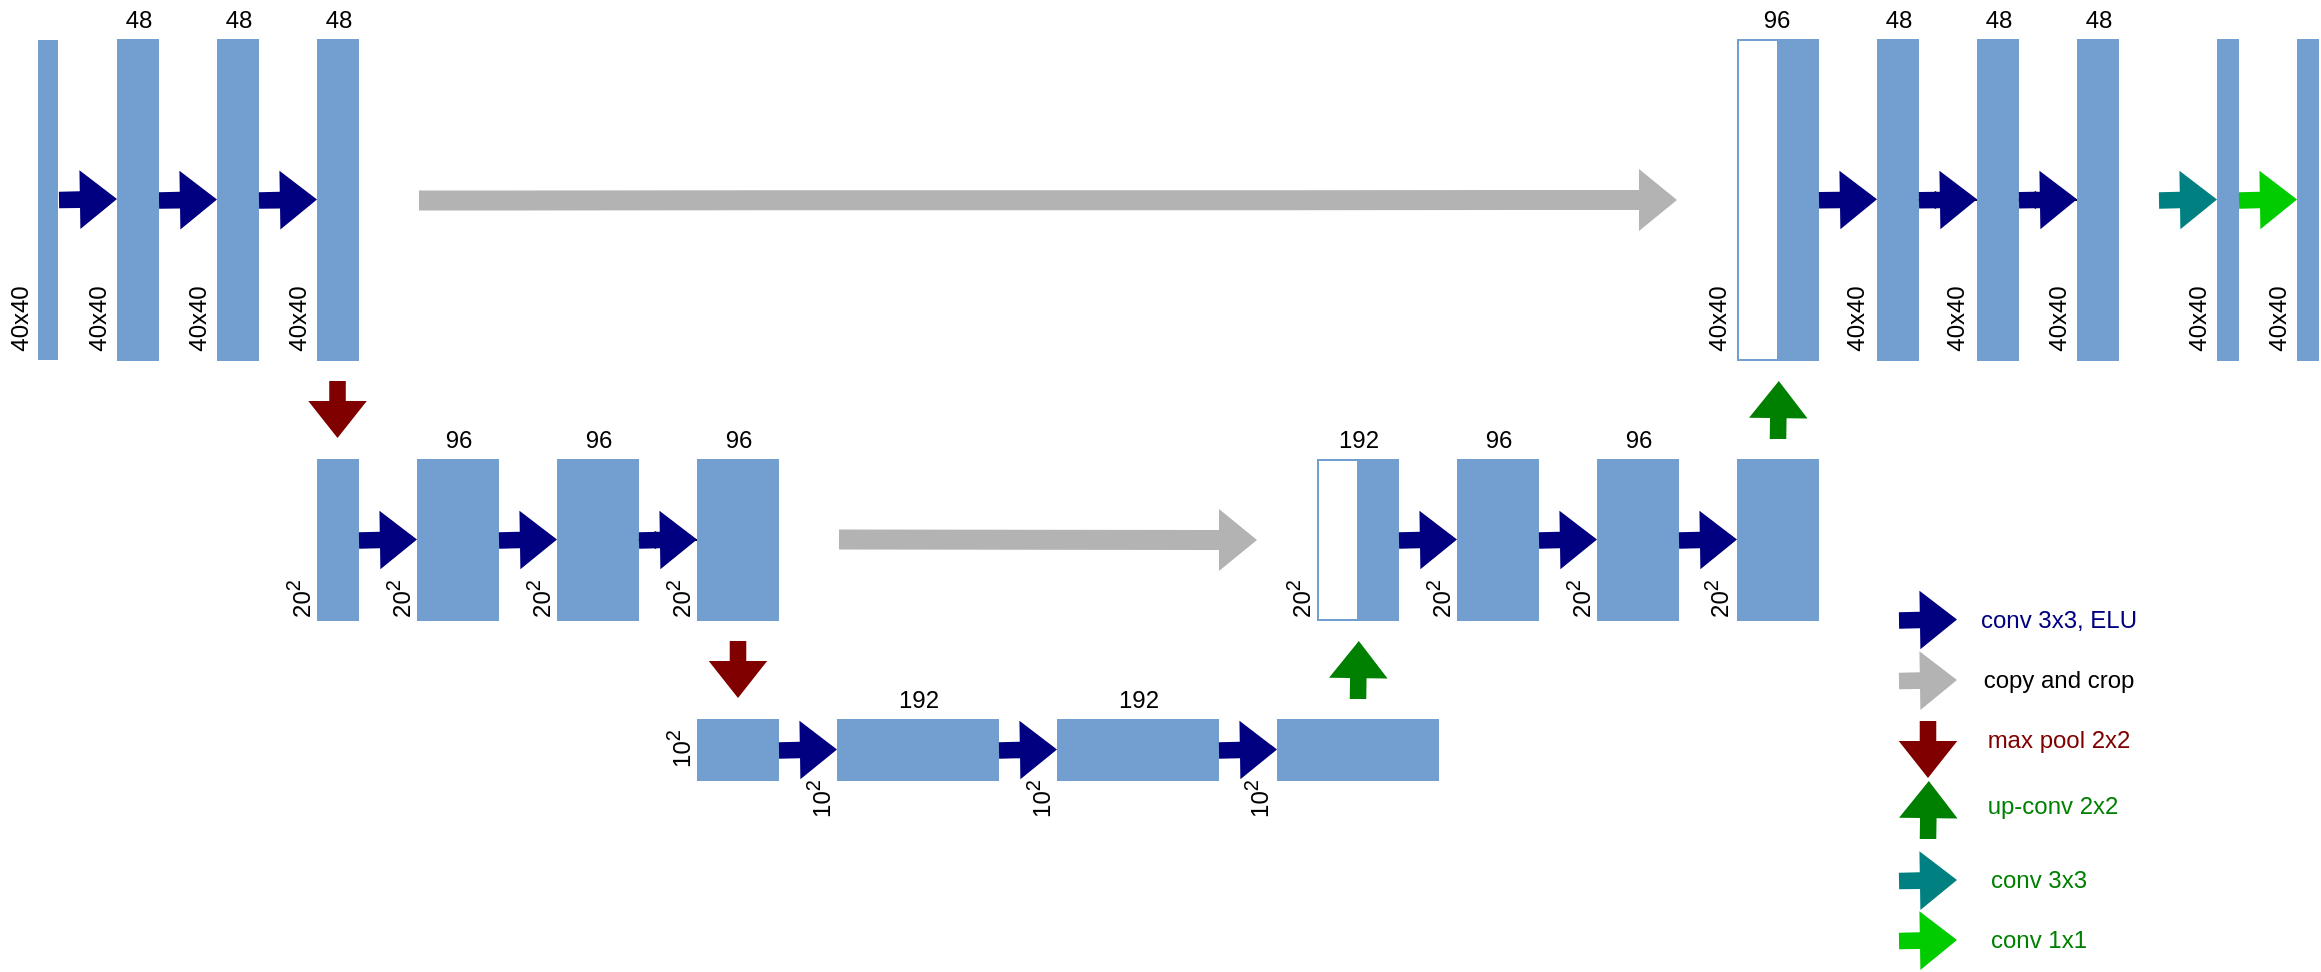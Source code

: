 <mxfile version="16.2.7" type="github">
  <diagram id="ypp5DjGhs4tE9Lc2tg0N" name="Page-1">
    <mxGraphModel dx="518" dy="454" grid="1" gridSize="10" guides="1" tooltips="1" connect="1" arrows="1" fold="1" page="1" pageScale="1" pageWidth="1200" pageHeight="1600" math="0" shadow="0">
      <root>
        <mxCell id="0" />
        <mxCell id="1" parent="0" />
        <mxCell id="SPQnVZBuOhSP_aongafS-5" value="" style="shape=flexArrow;endArrow=classic;html=1;rounded=0;fillColor=#b3b3b3;strokeColor=none;" parent="1" edge="1">
          <mxGeometry width="50" height="50" relative="1" as="geometry">
            <mxPoint x="230" y="400.21" as="sourcePoint" />
            <mxPoint x="860" y="400" as="targetPoint" />
          </mxGeometry>
        </mxCell>
        <mxCell id="SPQnVZBuOhSP_aongafS-6" value="" style="shape=flexArrow;endArrow=classic;html=1;rounded=0;fillColor=#000080;width=8.269;endSize=5.85;strokeColor=none;" parent="1" edge="1">
          <mxGeometry width="50" height="50" relative="1" as="geometry">
            <mxPoint x="50" y="400" as="sourcePoint" />
            <mxPoint x="80" y="399.5" as="targetPoint" />
          </mxGeometry>
        </mxCell>
        <mxCell id="SPQnVZBuOhSP_aongafS-9" value="" style="shape=flexArrow;endArrow=classic;html=1;rounded=0;fillColor=#000080;width=8.269;endSize=5.85;strokeColor=none;" parent="1" edge="1">
          <mxGeometry width="50" height="50" relative="1" as="geometry">
            <mxPoint x="100" y="400.25" as="sourcePoint" />
            <mxPoint x="130" y="399.75" as="targetPoint" />
          </mxGeometry>
        </mxCell>
        <mxCell id="SPQnVZBuOhSP_aongafS-10" value="" style="shape=flexArrow;endArrow=classic;html=1;rounded=0;fillColor=#800000;width=8.269;endSize=5.85;strokeColor=none;" parent="1" edge="1">
          <mxGeometry width="50" height="50" relative="1" as="geometry">
            <mxPoint x="189.76" y="490" as="sourcePoint" />
            <mxPoint x="189.76" y="519.5" as="targetPoint" />
          </mxGeometry>
        </mxCell>
        <mxCell id="SPQnVZBuOhSP_aongafS-13" value="" style="rounded=0;whiteSpace=wrap;html=1;fillColor=#729FCF;gradientColor=none;strokeColor=none;" parent="1" vertex="1">
          <mxGeometry x="40" y="320" width="10" height="160" as="geometry" />
        </mxCell>
        <mxCell id="SPQnVZBuOhSP_aongafS-14" value="" style="rounded=0;whiteSpace=wrap;html=1;fillColor=#729FCF;gradientColor=none;strokeColor=#729FCF;" parent="1" vertex="1">
          <mxGeometry x="80" y="320" width="20" height="160" as="geometry" />
        </mxCell>
        <mxCell id="SPQnVZBuOhSP_aongafS-15" value="" style="rounded=0;whiteSpace=wrap;html=1;fillColor=#729FCF;gradientColor=none;strokeColor=#729FCF;" parent="1" vertex="1">
          <mxGeometry x="130" y="320" width="20" height="160" as="geometry" />
        </mxCell>
        <mxCell id="SPQnVZBuOhSP_aongafS-16" value="" style="rounded=0;whiteSpace=wrap;html=1;fillColor=#729FCF;gradientColor=none;strokeColor=#729FCF;" parent="1" vertex="1">
          <mxGeometry x="180" y="320" width="20" height="160" as="geometry" />
        </mxCell>
        <mxCell id="SPQnVZBuOhSP_aongafS-17" value="" style="shape=flexArrow;endArrow=classic;html=1;rounded=0;fillColor=#000080;width=8.269;endSize=5.85;strokeColor=none;" parent="1" edge="1">
          <mxGeometry width="50" height="50" relative="1" as="geometry">
            <mxPoint x="150" y="400.25" as="sourcePoint" />
            <mxPoint x="180" y="399.75" as="targetPoint" />
          </mxGeometry>
        </mxCell>
        <mxCell id="SPQnVZBuOhSP_aongafS-18" value="48" style="text;html=1;align=center;verticalAlign=middle;resizable=0;points=[];autosize=1;strokeColor=none;fillColor=none;" parent="1" vertex="1">
          <mxGeometry x="125" y="300" width="30" height="20" as="geometry" />
        </mxCell>
        <mxCell id="SPQnVZBuOhSP_aongafS-19" value="48" style="text;html=1;align=center;verticalAlign=middle;resizable=0;points=[];autosize=1;strokeColor=none;fillColor=none;" parent="1" vertex="1">
          <mxGeometry x="75" y="300" width="30" height="20" as="geometry" />
        </mxCell>
        <mxCell id="SPQnVZBuOhSP_aongafS-20" value="48" style="text;html=1;align=center;verticalAlign=middle;resizable=0;points=[];autosize=1;strokeColor=none;fillColor=none;" parent="1" vertex="1">
          <mxGeometry x="175" y="300" width="30" height="20" as="geometry" />
        </mxCell>
        <mxCell id="SPQnVZBuOhSP_aongafS-21" value="" style="rounded=0;whiteSpace=wrap;html=1;fillColor=#FFFFFF;gradientColor=none;strokeColor=#729FCF;" parent="1" vertex="1">
          <mxGeometry x="890" y="320" width="20" height="160" as="geometry" />
        </mxCell>
        <mxCell id="SPQnVZBuOhSP_aongafS-22" value="" style="rounded=0;whiteSpace=wrap;html=1;fillColor=#729FCF;gradientColor=none;strokeColor=#729FCF;" parent="1" vertex="1">
          <mxGeometry x="910" y="320" width="20" height="160" as="geometry" />
        </mxCell>
        <mxCell id="SPQnVZBuOhSP_aongafS-23" value="" style="rounded=0;whiteSpace=wrap;html=1;fillColor=#729FCF;gradientColor=none;strokeColor=#729FCF;" parent="1" vertex="1">
          <mxGeometry x="960" y="320" width="20" height="160" as="geometry" />
        </mxCell>
        <mxCell id="SPQnVZBuOhSP_aongafS-31" value="" style="edgeStyle=orthogonalEdgeStyle;rounded=0;orthogonalLoop=1;jettySize=auto;html=1;fillColor=#800000;" parent="1" source="SPQnVZBuOhSP_aongafS-24" target="SPQnVZBuOhSP_aongafS-23" edge="1">
          <mxGeometry relative="1" as="geometry" />
        </mxCell>
        <mxCell id="SPQnVZBuOhSP_aongafS-24" value="" style="rounded=0;whiteSpace=wrap;html=1;fillColor=#729FCF;gradientColor=none;strokeColor=#729FCF;" parent="1" vertex="1">
          <mxGeometry x="1010" y="320" width="20" height="160" as="geometry" />
        </mxCell>
        <mxCell id="SPQnVZBuOhSP_aongafS-25" value="96&lt;br&gt;" style="text;html=1;align=center;verticalAlign=middle;resizable=0;points=[];autosize=1;strokeColor=none;fillColor=none;" parent="1" vertex="1">
          <mxGeometry x="894" y="300" width="30" height="20" as="geometry" />
        </mxCell>
        <mxCell id="SPQnVZBuOhSP_aongafS-26" value="48" style="text;html=1;align=center;verticalAlign=middle;resizable=0;points=[];autosize=1;strokeColor=none;fillColor=none;" parent="1" vertex="1">
          <mxGeometry x="955" y="300" width="30" height="20" as="geometry" />
        </mxCell>
        <mxCell id="SPQnVZBuOhSP_aongafS-27" value="48" style="text;html=1;align=center;verticalAlign=middle;resizable=0;points=[];autosize=1;strokeColor=none;fillColor=none;" parent="1" vertex="1">
          <mxGeometry x="1005" y="300" width="30" height="20" as="geometry" />
        </mxCell>
        <mxCell id="SPQnVZBuOhSP_aongafS-29" value="" style="shape=flexArrow;endArrow=classic;html=1;rounded=0;fillColor=#000080;width=8.269;endSize=5.85;strokeColor=none;" parent="1" edge="1">
          <mxGeometry width="50" height="50" relative="1" as="geometry">
            <mxPoint x="930" y="400.17" as="sourcePoint" />
            <mxPoint x="960" y="399.67" as="targetPoint" />
          </mxGeometry>
        </mxCell>
        <mxCell id="SPQnVZBuOhSP_aongafS-30" value="" style="shape=flexArrow;endArrow=classic;html=1;rounded=0;fillColor=#000080;width=8.269;endSize=5.85;strokeColor=none;" parent="1" edge="1">
          <mxGeometry width="50" height="50" relative="1" as="geometry">
            <mxPoint x="980" y="400.17" as="sourcePoint" />
            <mxPoint x="1010" y="399.67" as="targetPoint" />
          </mxGeometry>
        </mxCell>
        <mxCell id="SPQnVZBuOhSP_aongafS-32" value="" style="shape=flexArrow;endArrow=classic;html=1;rounded=0;fillColor=#008080;width=8.269;endSize=5.85;strokeColor=none;" parent="1" edge="1">
          <mxGeometry width="50" height="50" relative="1" as="geometry">
            <mxPoint x="1100" y="400.21" as="sourcePoint" />
            <mxPoint x="1130" y="399.71" as="targetPoint" />
          </mxGeometry>
        </mxCell>
        <mxCell id="SPQnVZBuOhSP_aongafS-33" value="" style="rounded=0;whiteSpace=wrap;html=1;fillColor=#729FCF;gradientColor=none;strokeColor=#729FCF;" parent="1" vertex="1">
          <mxGeometry x="1130" y="320" width="10" height="160" as="geometry" />
        </mxCell>
        <mxCell id="SPQnVZBuOhSP_aongafS-35" value="" style="rounded=0;whiteSpace=wrap;html=1;fillColor=#729FCF;gradientColor=none;strokeColor=#729FCF;" parent="1" vertex="1">
          <mxGeometry x="180" y="530" width="20" height="80" as="geometry" />
        </mxCell>
        <mxCell id="SPQnVZBuOhSP_aongafS-36" value="" style="rounded=0;whiteSpace=wrap;html=1;fillColor=#729FCF;gradientColor=none;strokeColor=#729FCF;" parent="1" vertex="1">
          <mxGeometry x="230" y="530" width="20" height="80" as="geometry" />
        </mxCell>
        <mxCell id="SPQnVZBuOhSP_aongafS-37" value="" style="rounded=0;whiteSpace=wrap;html=1;fillColor=#729FCF;gradientColor=none;strokeColor=#729FCF;" parent="1" vertex="1">
          <mxGeometry x="250" y="530" width="20" height="80" as="geometry" />
        </mxCell>
        <mxCell id="SPQnVZBuOhSP_aongafS-38" value="" style="rounded=0;whiteSpace=wrap;html=1;fillColor=#729FCF;gradientColor=none;strokeColor=#729FCF;" parent="1" vertex="1">
          <mxGeometry x="300" y="530" width="20" height="80" as="geometry" />
        </mxCell>
        <mxCell id="SPQnVZBuOhSP_aongafS-39" value="" style="rounded=0;whiteSpace=wrap;html=1;fillColor=#729FCF;gradientColor=none;strokeColor=#729FCF;" parent="1" vertex="1">
          <mxGeometry x="320" y="530" width="20" height="80" as="geometry" />
        </mxCell>
        <mxCell id="SPQnVZBuOhSP_aongafS-40" value="" style="shape=flexArrow;endArrow=classic;html=1;rounded=0;fillColor=#000080;width=8.269;endSize=5.85;strokeColor=none;" parent="1" edge="1">
          <mxGeometry width="50" height="50" relative="1" as="geometry">
            <mxPoint x="200" y="570.22" as="sourcePoint" />
            <mxPoint x="230" y="569.72" as="targetPoint" />
          </mxGeometry>
        </mxCell>
        <mxCell id="SPQnVZBuOhSP_aongafS-41" value="" style="shape=flexArrow;endArrow=classic;html=1;rounded=0;fillColor=#000080;width=8.269;endSize=5.85;strokeColor=none;" parent="1" edge="1">
          <mxGeometry width="50" height="50" relative="1" as="geometry">
            <mxPoint x="270" y="570.22" as="sourcePoint" />
            <mxPoint x="300" y="569.72" as="targetPoint" />
          </mxGeometry>
        </mxCell>
        <mxCell id="SPQnVZBuOhSP_aongafS-63" value="" style="edgeStyle=orthogonalEdgeStyle;rounded=0;orthogonalLoop=1;jettySize=auto;html=1;fillColor=#008000;" parent="1" source="SPQnVZBuOhSP_aongafS-42" target="SPQnVZBuOhSP_aongafS-39" edge="1">
          <mxGeometry relative="1" as="geometry" />
        </mxCell>
        <mxCell id="SPQnVZBuOhSP_aongafS-42" value="" style="rounded=0;whiteSpace=wrap;html=1;fillColor=#729FCF;gradientColor=none;strokeColor=#729FCF;" parent="1" vertex="1">
          <mxGeometry x="370" y="530" width="20" height="80" as="geometry" />
        </mxCell>
        <mxCell id="SPQnVZBuOhSP_aongafS-43" value="" style="rounded=0;whiteSpace=wrap;html=1;fillColor=#729FCF;gradientColor=none;strokeColor=#729FCF;" parent="1" vertex="1">
          <mxGeometry x="390" y="530" width="20" height="80" as="geometry" />
        </mxCell>
        <mxCell id="SPQnVZBuOhSP_aongafS-44" value="" style="shape=flexArrow;endArrow=classic;html=1;rounded=0;fillColor=#000080;width=8.269;endSize=5.85;strokeColor=none;" parent="1" edge="1">
          <mxGeometry width="50" height="50" relative="1" as="geometry">
            <mxPoint x="340" y="570.22" as="sourcePoint" />
            <mxPoint x="370" y="569.72" as="targetPoint" />
          </mxGeometry>
        </mxCell>
        <mxCell id="SPQnVZBuOhSP_aongafS-45" value="" style="rounded=0;whiteSpace=wrap;html=1;fillColor=#729FCF;gradientColor=none;strokeColor=#729FCF;" parent="1" vertex="1">
          <mxGeometry x="700" y="530" width="20" height="80" as="geometry" />
        </mxCell>
        <mxCell id="SPQnVZBuOhSP_aongafS-46" value="" style="rounded=0;whiteSpace=wrap;html=1;fillColor=#729FCF;gradientColor=none;strokeColor=#729FCF;" parent="1" vertex="1">
          <mxGeometry x="750" y="530" width="20" height="80" as="geometry" />
        </mxCell>
        <mxCell id="SPQnVZBuOhSP_aongafS-47" value="" style="rounded=0;whiteSpace=wrap;html=1;fillColor=#729FCF;gradientColor=none;strokeColor=#729FCF;" parent="1" vertex="1">
          <mxGeometry x="770" y="530" width="20" height="80" as="geometry" />
        </mxCell>
        <mxCell id="SPQnVZBuOhSP_aongafS-48" value="" style="rounded=0;whiteSpace=wrap;html=1;fillColor=#729FCF;gradientColor=none;strokeColor=#729FCF;" parent="1" vertex="1">
          <mxGeometry x="820" y="530" width="20" height="80" as="geometry" />
        </mxCell>
        <mxCell id="SPQnVZBuOhSP_aongafS-49" value="" style="rounded=0;whiteSpace=wrap;html=1;fillColor=#729FCF;gradientColor=none;strokeColor=#729FCF;" parent="1" vertex="1">
          <mxGeometry x="840" y="530" width="20" height="80" as="geometry" />
        </mxCell>
        <mxCell id="SPQnVZBuOhSP_aongafS-50" value="" style="shape=flexArrow;endArrow=classic;html=1;rounded=0;fillColor=#000080;width=8.269;endSize=5.85;strokeColor=none;" parent="1" edge="1">
          <mxGeometry width="50" height="50" relative="1" as="geometry">
            <mxPoint x="720" y="570.22" as="sourcePoint" />
            <mxPoint x="750" y="569.72" as="targetPoint" />
          </mxGeometry>
        </mxCell>
        <mxCell id="SPQnVZBuOhSP_aongafS-51" value="" style="shape=flexArrow;endArrow=classic;html=1;rounded=0;fillColor=#000080;width=8.269;endSize=5.85;strokeColor=none;" parent="1" edge="1">
          <mxGeometry width="50" height="50" relative="1" as="geometry">
            <mxPoint x="790" y="570.22" as="sourcePoint" />
            <mxPoint x="820" y="569.72" as="targetPoint" />
          </mxGeometry>
        </mxCell>
        <mxCell id="SPQnVZBuOhSP_aongafS-52" value="" style="rounded=0;whiteSpace=wrap;html=1;fillColor=#729FCF;gradientColor=none;strokeColor=#729FCF;" parent="1" vertex="1">
          <mxGeometry x="890" y="530" width="20" height="80" as="geometry" />
        </mxCell>
        <mxCell id="SPQnVZBuOhSP_aongafS-53" value="" style="rounded=0;whiteSpace=wrap;html=1;fillColor=#729FCF;gradientColor=none;strokeColor=#729FCF;" parent="1" vertex="1">
          <mxGeometry x="910" y="530" width="20" height="80" as="geometry" />
        </mxCell>
        <mxCell id="SPQnVZBuOhSP_aongafS-54" value="" style="shape=flexArrow;endArrow=classic;html=1;rounded=0;fillColor=#000080;width=8.269;endSize=5.85;strokeColor=none;" parent="1" edge="1">
          <mxGeometry width="50" height="50" relative="1" as="geometry">
            <mxPoint x="860" y="570.22" as="sourcePoint" />
            <mxPoint x="890" y="569.72" as="targetPoint" />
          </mxGeometry>
        </mxCell>
        <mxCell id="SPQnVZBuOhSP_aongafS-55" value="" style="rounded=0;whiteSpace=wrap;html=1;fillColor=#FFFFFF;gradientColor=none;strokeColor=#729FCF;" parent="1" vertex="1">
          <mxGeometry x="680" y="530" width="20" height="80" as="geometry" />
        </mxCell>
        <mxCell id="SPQnVZBuOhSP_aongafS-57" value="" style="shape=flexArrow;endArrow=classic;html=1;rounded=0;fillColor=#b3b3b3;strokeColor=none;" parent="1" edge="1">
          <mxGeometry width="50" height="50" relative="1" as="geometry">
            <mxPoint x="440" y="569.78" as="sourcePoint" />
            <mxPoint x="650" y="570" as="targetPoint" />
          </mxGeometry>
        </mxCell>
        <mxCell id="SPQnVZBuOhSP_aongafS-58" value="" style="shape=flexArrow;endArrow=classic;html=1;rounded=0;fillColor=#800000;width=8.269;endSize=5.85;strokeColor=none;" parent="1" edge="1">
          <mxGeometry width="50" height="50" relative="1" as="geometry">
            <mxPoint x="390" y="620" as="sourcePoint" />
            <mxPoint x="390" y="649.5" as="targetPoint" />
          </mxGeometry>
        </mxCell>
        <mxCell id="SPQnVZBuOhSP_aongafS-59" value="" style="shape=flexArrow;endArrow=classic;html=1;rounded=0;fillColor=#008000;width=8.269;endSize=5.85;strokeColor=none;" parent="1" edge="1">
          <mxGeometry width="50" height="50" relative="1" as="geometry">
            <mxPoint x="700" y="650" as="sourcePoint" />
            <mxPoint x="700.41" y="620" as="targetPoint" />
          </mxGeometry>
        </mxCell>
        <mxCell id="SPQnVZBuOhSP_aongafS-60" value="" style="shape=flexArrow;endArrow=classic;html=1;rounded=0;fillColor=#008000;width=8.269;endSize=5.85;strokeColor=none;" parent="1" edge="1">
          <mxGeometry width="50" height="50" relative="1" as="geometry">
            <mxPoint x="910" y="520.0" as="sourcePoint" />
            <mxPoint x="910.41" y="490.0" as="targetPoint" />
          </mxGeometry>
        </mxCell>
        <mxCell id="SPQnVZBuOhSP_aongafS-61" value="" style="rounded=0;whiteSpace=wrap;html=1;fillColor=#729FCF;gradientColor=none;strokeColor=#729FCF;" parent="1" vertex="1">
          <mxGeometry x="390" y="660" width="20" height="30" as="geometry" />
        </mxCell>
        <mxCell id="SPQnVZBuOhSP_aongafS-62" value="" style="rounded=0;whiteSpace=wrap;html=1;fillColor=#729FCF;gradientColor=none;strokeColor=#729FCF;" parent="1" vertex="1">
          <mxGeometry x="370" y="660" width="20" height="30" as="geometry" />
        </mxCell>
        <mxCell id="SPQnVZBuOhSP_aongafS-64" value="" style="shape=flexArrow;endArrow=classic;html=1;rounded=0;fillColor=#000080;width=8.269;endSize=5.85;strokeColor=none;" parent="1" edge="1">
          <mxGeometry width="50" height="50" relative="1" as="geometry">
            <mxPoint x="410" y="675.21" as="sourcePoint" />
            <mxPoint x="440" y="674.71" as="targetPoint" />
          </mxGeometry>
        </mxCell>
        <mxCell id="SPQnVZBuOhSP_aongafS-65" value="" style="rounded=0;whiteSpace=wrap;html=1;fillColor=#729FCF;gradientColor=none;strokeColor=#729FCF;" parent="1" vertex="1">
          <mxGeometry x="440" y="660" width="20" height="30" as="geometry" />
        </mxCell>
        <mxCell id="SPQnVZBuOhSP_aongafS-66" value="" style="rounded=0;whiteSpace=wrap;html=1;fillColor=#729FCF;gradientColor=none;strokeColor=#729FCF;" parent="1" vertex="1">
          <mxGeometry x="460" y="660" width="20" height="30" as="geometry" />
        </mxCell>
        <mxCell id="SPQnVZBuOhSP_aongafS-67" value="" style="rounded=0;whiteSpace=wrap;html=1;fillColor=#729FCF;gradientColor=none;strokeColor=#729FCF;" parent="1" vertex="1">
          <mxGeometry x="480" y="660" width="20" height="30" as="geometry" />
        </mxCell>
        <mxCell id="SPQnVZBuOhSP_aongafS-68" value="" style="rounded=0;whiteSpace=wrap;html=1;fillColor=#729FCF;gradientColor=none;strokeColor=#729FCF;" parent="1" vertex="1">
          <mxGeometry x="500" y="660" width="20" height="30" as="geometry" />
        </mxCell>
        <mxCell id="SPQnVZBuOhSP_aongafS-69" value="" style="shape=flexArrow;endArrow=classic;html=1;rounded=0;fillColor=#000080;width=8.269;endSize=5.85;strokeColor=none;" parent="1" edge="1">
          <mxGeometry width="50" height="50" relative="1" as="geometry">
            <mxPoint x="520" y="675.21" as="sourcePoint" />
            <mxPoint x="550" y="674.71" as="targetPoint" />
          </mxGeometry>
        </mxCell>
        <mxCell id="SPQnVZBuOhSP_aongafS-70" value="" style="rounded=0;whiteSpace=wrap;html=1;fillColor=#729FCF;gradientColor=none;strokeColor=#729FCF;" parent="1" vertex="1">
          <mxGeometry x="550" y="660" width="20" height="30" as="geometry" />
        </mxCell>
        <mxCell id="SPQnVZBuOhSP_aongafS-71" value="" style="rounded=0;whiteSpace=wrap;html=1;fillColor=#729FCF;gradientColor=none;strokeColor=#729FCF;" parent="1" vertex="1">
          <mxGeometry x="570" y="660" width="20" height="30" as="geometry" />
        </mxCell>
        <mxCell id="SPQnVZBuOhSP_aongafS-72" value="" style="rounded=0;whiteSpace=wrap;html=1;fillColor=#729FCF;gradientColor=none;strokeColor=#729FCF;" parent="1" vertex="1">
          <mxGeometry x="590" y="660" width="20" height="30" as="geometry" />
        </mxCell>
        <mxCell id="SPQnVZBuOhSP_aongafS-73" value="" style="rounded=0;whiteSpace=wrap;html=1;fillColor=#729FCF;gradientColor=none;strokeColor=#729FCF;" parent="1" vertex="1">
          <mxGeometry x="610" y="660" width="20" height="30" as="geometry" />
        </mxCell>
        <mxCell id="SPQnVZBuOhSP_aongafS-74" value="" style="shape=flexArrow;endArrow=classic;html=1;rounded=0;fillColor=#000080;width=8.269;endSize=5.85;strokeColor=none;" parent="1" edge="1">
          <mxGeometry width="50" height="50" relative="1" as="geometry">
            <mxPoint x="630" y="675.21" as="sourcePoint" />
            <mxPoint x="660" y="674.71" as="targetPoint" />
          </mxGeometry>
        </mxCell>
        <mxCell id="SPQnVZBuOhSP_aongafS-75" value="" style="rounded=0;whiteSpace=wrap;html=1;fillColor=#729FCF;gradientColor=none;strokeColor=#729FCF;" parent="1" vertex="1">
          <mxGeometry x="660" y="660" width="20" height="30" as="geometry" />
        </mxCell>
        <mxCell id="SPQnVZBuOhSP_aongafS-76" value="" style="rounded=0;whiteSpace=wrap;html=1;fillColor=#729FCF;gradientColor=none;strokeColor=#729FCF;" parent="1" vertex="1">
          <mxGeometry x="680" y="660" width="20" height="30" as="geometry" />
        </mxCell>
        <mxCell id="SPQnVZBuOhSP_aongafS-77" value="" style="rounded=0;whiteSpace=wrap;html=1;fillColor=#729FCF;gradientColor=none;strokeColor=#729FCF;" parent="1" vertex="1">
          <mxGeometry x="700" y="660" width="20" height="30" as="geometry" />
        </mxCell>
        <mxCell id="SPQnVZBuOhSP_aongafS-78" value="" style="rounded=0;whiteSpace=wrap;html=1;fillColor=#729FCF;gradientColor=none;strokeColor=#729FCF;" parent="1" vertex="1">
          <mxGeometry x="720" y="660" width="20" height="30" as="geometry" />
        </mxCell>
        <mxCell id="SPQnVZBuOhSP_aongafS-79" value="192&lt;br&gt;" style="text;html=1;align=center;verticalAlign=middle;resizable=0;points=[];autosize=1;strokeColor=none;fillColor=none;" parent="1" vertex="1">
          <mxGeometry x="460" y="640" width="40" height="20" as="geometry" />
        </mxCell>
        <mxCell id="SPQnVZBuOhSP_aongafS-80" value="192&lt;br&gt;" style="text;html=1;align=center;verticalAlign=middle;resizable=0;points=[];autosize=1;strokeColor=none;fillColor=none;" parent="1" vertex="1">
          <mxGeometry x="570" y="640" width="40" height="20" as="geometry" />
        </mxCell>
        <mxCell id="SPQnVZBuOhSP_aongafS-82" value="96" style="text;html=1;align=center;verticalAlign=middle;resizable=0;points=[];autosize=1;strokeColor=none;fillColor=none;" parent="1" vertex="1">
          <mxGeometry x="235" y="510" width="30" height="20" as="geometry" />
        </mxCell>
        <mxCell id="SPQnVZBuOhSP_aongafS-83" value="96" style="text;html=1;align=center;verticalAlign=middle;resizable=0;points=[];autosize=1;strokeColor=none;fillColor=none;" parent="1" vertex="1">
          <mxGeometry x="305" y="510" width="30" height="20" as="geometry" />
        </mxCell>
        <mxCell id="SPQnVZBuOhSP_aongafS-84" value="96" style="text;html=1;align=center;verticalAlign=middle;resizable=0;points=[];autosize=1;strokeColor=none;fillColor=none;" parent="1" vertex="1">
          <mxGeometry x="375" y="510" width="30" height="20" as="geometry" />
        </mxCell>
        <mxCell id="SPQnVZBuOhSP_aongafS-85" value="192&lt;br&gt;" style="text;html=1;align=center;verticalAlign=middle;resizable=0;points=[];autosize=1;strokeColor=none;fillColor=none;" parent="1" vertex="1">
          <mxGeometry x="680" y="510" width="40" height="20" as="geometry" />
        </mxCell>
        <mxCell id="SPQnVZBuOhSP_aongafS-87" value="96" style="text;html=1;align=center;verticalAlign=middle;resizable=0;points=[];autosize=1;strokeColor=none;fillColor=none;" parent="1" vertex="1">
          <mxGeometry x="825" y="510" width="30" height="20" as="geometry" />
        </mxCell>
        <mxCell id="SPQnVZBuOhSP_aongafS-88" value="96" style="text;html=1;align=center;verticalAlign=middle;resizable=0;points=[];autosize=1;strokeColor=none;fillColor=none;" parent="1" vertex="1">
          <mxGeometry x="755" y="510" width="30" height="20" as="geometry" />
        </mxCell>
        <mxCell id="SPQnVZBuOhSP_aongafS-89" value="" style="shape=flexArrow;endArrow=classic;html=1;rounded=0;fillColor=#000080;width=8.269;endSize=5.85;strokeColor=none;" parent="1" edge="1">
          <mxGeometry width="50" height="50" relative="1" as="geometry">
            <mxPoint x="970" y="610.21" as="sourcePoint" />
            <mxPoint x="1000" y="609.71" as="targetPoint" />
          </mxGeometry>
        </mxCell>
        <mxCell id="SPQnVZBuOhSP_aongafS-90" value="&lt;font color=&quot;#000080&quot;&gt;conv 3x3, ELU&lt;/font&gt;" style="text;html=1;align=center;verticalAlign=middle;resizable=0;points=[];autosize=1;strokeColor=none;fillColor=none;" parent="1" vertex="1">
          <mxGeometry x="1005" y="600" width="90" height="20" as="geometry" />
        </mxCell>
        <mxCell id="SPQnVZBuOhSP_aongafS-92" value="" style="shape=flexArrow;endArrow=classic;html=1;rounded=0;fillColor=#B3B3B3;width=8.269;endSize=5.85;strokeColor=none;" parent="1" edge="1">
          <mxGeometry width="50" height="50" relative="1" as="geometry">
            <mxPoint x="970" y="640.5" as="sourcePoint" />
            <mxPoint x="1000" y="640.0" as="targetPoint" />
          </mxGeometry>
        </mxCell>
        <mxCell id="SPQnVZBuOhSP_aongafS-93" value="copy and crop" style="text;html=1;align=center;verticalAlign=middle;resizable=0;points=[];autosize=1;strokeColor=none;fillColor=none;" parent="1" vertex="1">
          <mxGeometry x="1005" y="630" width="90" height="20" as="geometry" />
        </mxCell>
        <mxCell id="SPQnVZBuOhSP_aongafS-94" value="" style="shape=flexArrow;endArrow=classic;html=1;rounded=0;fillColor=#800000;width=8.269;endSize=5.85;strokeColor=none;" parent="1" edge="1">
          <mxGeometry width="50" height="50" relative="1" as="geometry">
            <mxPoint x="985" y="660" as="sourcePoint" />
            <mxPoint x="985" y="689.5" as="targetPoint" />
          </mxGeometry>
        </mxCell>
        <mxCell id="SPQnVZBuOhSP_aongafS-95" value="" style="shape=flexArrow;endArrow=classic;html=1;rounded=0;fillColor=#008000;width=8.269;endSize=5.85;strokeColor=none;" parent="1" edge="1">
          <mxGeometry width="50" height="50" relative="1" as="geometry">
            <mxPoint x="985" y="720.0" as="sourcePoint" />
            <mxPoint x="985.41" y="690.0" as="targetPoint" />
          </mxGeometry>
        </mxCell>
        <mxCell id="SPQnVZBuOhSP_aongafS-96" value="" style="shape=flexArrow;endArrow=classic;html=1;rounded=0;fillColor=#008080;width=8.269;endSize=5.85;strokeColor=none;" parent="1" edge="1">
          <mxGeometry width="50" height="50" relative="1" as="geometry">
            <mxPoint x="970" y="740.5" as="sourcePoint" />
            <mxPoint x="1000" y="740" as="targetPoint" />
          </mxGeometry>
        </mxCell>
        <mxCell id="SPQnVZBuOhSP_aongafS-97" value="&lt;font color=&quot;#800000&quot;&gt;max pool 2x2&lt;/font&gt;" style="text;html=1;align=center;verticalAlign=middle;resizable=0;points=[];autosize=1;strokeColor=none;fillColor=none;" parent="1" vertex="1">
          <mxGeometry x="1005" y="660" width="90" height="20" as="geometry" />
        </mxCell>
        <mxCell id="SPQnVZBuOhSP_aongafS-98" value="&lt;font&gt;up-conv 2x2&lt;/font&gt;" style="text;html=1;align=center;verticalAlign=middle;resizable=0;points=[];autosize=1;strokeColor=none;fillColor=none;fontColor=#008000;" parent="1" vertex="1">
          <mxGeometry x="1007" y="693" width="80" height="20" as="geometry" />
        </mxCell>
        <mxCell id="SPQnVZBuOhSP_aongafS-99" value="&lt;font&gt;conv 3x3&lt;/font&gt;" style="text;html=1;align=center;verticalAlign=middle;resizable=0;points=[];autosize=1;strokeColor=none;fillColor=none;fontColor=#008000;" parent="1" vertex="1">
          <mxGeometry x="1010" y="730" width="60" height="20" as="geometry" />
        </mxCell>
        <mxCell id="SPQnVZBuOhSP_aongafS-100" value="" style="shape=flexArrow;endArrow=classic;html=1;rounded=0;fillColor=#00CC00;width=8.269;endSize=5.85;strokeColor=none;" parent="1" edge="1">
          <mxGeometry width="50" height="50" relative="1" as="geometry">
            <mxPoint x="970" y="770.5" as="sourcePoint" />
            <mxPoint x="1000" y="770" as="targetPoint" />
          </mxGeometry>
        </mxCell>
        <mxCell id="SPQnVZBuOhSP_aongafS-101" value="&lt;font&gt;conv 1x1&lt;/font&gt;" style="text;html=1;align=center;verticalAlign=middle;resizable=0;points=[];autosize=1;strokeColor=none;fillColor=none;fontColor=#008000;" parent="1" vertex="1">
          <mxGeometry x="1010" y="760" width="60" height="20" as="geometry" />
        </mxCell>
        <mxCell id="SPQnVZBuOhSP_aongafS-102" value="" style="edgeStyle=orthogonalEdgeStyle;rounded=0;orthogonalLoop=1;jettySize=auto;html=1;fillColor=#800000;" parent="1" source="SPQnVZBuOhSP_aongafS-103" edge="1">
          <mxGeometry relative="1" as="geometry">
            <mxPoint x="1030" y="400.029" as="targetPoint" />
          </mxGeometry>
        </mxCell>
        <mxCell id="SPQnVZBuOhSP_aongafS-103" value="" style="rounded=0;whiteSpace=wrap;html=1;fillColor=#729FCF;gradientColor=none;strokeColor=#729FCF;" parent="1" vertex="1">
          <mxGeometry x="1060" y="320" width="20" height="160" as="geometry" />
        </mxCell>
        <mxCell id="SPQnVZBuOhSP_aongafS-104" value="" style="shape=flexArrow;endArrow=classic;html=1;rounded=0;fillColor=#000080;width=8.269;endSize=5.85;strokeColor=none;" parent="1" edge="1">
          <mxGeometry width="50" height="50" relative="1" as="geometry">
            <mxPoint x="1030" y="400.17" as="sourcePoint" />
            <mxPoint x="1060" y="399.67" as="targetPoint" />
          </mxGeometry>
        </mxCell>
        <mxCell id="SPQnVZBuOhSP_aongafS-105" value="48" style="text;html=1;align=center;verticalAlign=middle;resizable=0;points=[];autosize=1;strokeColor=none;fillColor=none;" parent="1" vertex="1">
          <mxGeometry x="1055" y="300" width="30" height="20" as="geometry" />
        </mxCell>
        <mxCell id="SPQnVZBuOhSP_aongafS-106" value="" style="shape=flexArrow;endArrow=classic;html=1;rounded=0;fillColor=#00CC00;width=8.269;endSize=5.85;strokeColor=none;" parent="1" edge="1">
          <mxGeometry width="50" height="50" relative="1" as="geometry">
            <mxPoint x="1140" y="400.21" as="sourcePoint" />
            <mxPoint x="1170" y="399.71" as="targetPoint" />
          </mxGeometry>
        </mxCell>
        <mxCell id="SPQnVZBuOhSP_aongafS-107" value="" style="rounded=0;whiteSpace=wrap;html=1;fillColor=#729FCF;gradientColor=none;strokeColor=#729FCF;" parent="1" vertex="1">
          <mxGeometry x="1170" y="320" width="10" height="160" as="geometry" />
        </mxCell>
        <mxCell id="SPQnVZBuOhSP_aongafS-108" value="40x40" style="text;html=1;align=center;verticalAlign=middle;resizable=0;points=[];autosize=1;strokeColor=none;fillColor=none;rotation=-90;" parent="1" vertex="1">
          <mxGeometry x="6" y="450" width="50" height="20" as="geometry" />
        </mxCell>
        <mxCell id="SPQnVZBuOhSP_aongafS-109" value="40x40" style="text;html=1;align=center;verticalAlign=middle;resizable=0;points=[];autosize=1;strokeColor=none;fillColor=none;rotation=-90;" parent="1" vertex="1">
          <mxGeometry x="45" y="450" width="50" height="20" as="geometry" />
        </mxCell>
        <mxCell id="SPQnVZBuOhSP_aongafS-110" value="40x40" style="text;html=1;align=center;verticalAlign=middle;resizable=0;points=[];autosize=1;strokeColor=none;fillColor=none;rotation=-90;" parent="1" vertex="1">
          <mxGeometry x="95" y="450" width="50" height="20" as="geometry" />
        </mxCell>
        <mxCell id="SPQnVZBuOhSP_aongafS-111" value="40x40" style="text;html=1;align=center;verticalAlign=middle;resizable=0;points=[];autosize=1;strokeColor=none;fillColor=none;rotation=-90;" parent="1" vertex="1">
          <mxGeometry x="145" y="450" width="50" height="20" as="geometry" />
        </mxCell>
        <mxCell id="9s280RufrmUrVYKE8mkP-1" value="40x40" style="text;html=1;align=center;verticalAlign=middle;resizable=0;points=[];autosize=1;strokeColor=none;fillColor=none;rotation=-90;" vertex="1" parent="1">
          <mxGeometry x="1135" y="450" width="50" height="20" as="geometry" />
        </mxCell>
        <mxCell id="9s280RufrmUrVYKE8mkP-2" value="40x40" style="text;html=1;align=center;verticalAlign=middle;resizable=0;points=[];autosize=1;strokeColor=none;fillColor=none;rotation=-90;" vertex="1" parent="1">
          <mxGeometry x="1095" y="450" width="50" height="20" as="geometry" />
        </mxCell>
        <mxCell id="9s280RufrmUrVYKE8mkP-3" value="20&lt;sup&gt;2&lt;/sup&gt;" style="text;html=1;align=center;verticalAlign=middle;resizable=0;points=[];autosize=1;strokeColor=none;fillColor=none;rotation=-90;" vertex="1" parent="1">
          <mxGeometry x="155" y="590" width="30" height="20" as="geometry" />
        </mxCell>
        <mxCell id="9s280RufrmUrVYKE8mkP-4" value="20&lt;sup&gt;2&lt;/sup&gt;" style="text;html=1;align=center;verticalAlign=middle;resizable=0;points=[];autosize=1;strokeColor=none;fillColor=none;rotation=-90;" vertex="1" parent="1">
          <mxGeometry x="205" y="590" width="30" height="20" as="geometry" />
        </mxCell>
        <mxCell id="9s280RufrmUrVYKE8mkP-5" value="20&lt;sup&gt;2&lt;/sup&gt;" style="text;html=1;align=center;verticalAlign=middle;resizable=0;points=[];autosize=1;strokeColor=none;fillColor=none;rotation=-90;" vertex="1" parent="1">
          <mxGeometry x="275" y="590" width="30" height="20" as="geometry" />
        </mxCell>
        <mxCell id="9s280RufrmUrVYKE8mkP-6" value="20&lt;sup&gt;2&lt;/sup&gt;" style="text;html=1;align=center;verticalAlign=middle;resizable=0;points=[];autosize=1;strokeColor=none;fillColor=none;rotation=-90;" vertex="1" parent="1">
          <mxGeometry x="345" y="590" width="30" height="20" as="geometry" />
        </mxCell>
        <mxCell id="9s280RufrmUrVYKE8mkP-7" value="10&lt;sup&gt;2&lt;/sup&gt;" style="text;html=1;align=center;verticalAlign=middle;resizable=0;points=[];autosize=1;strokeColor=none;fillColor=none;rotation=-90;" vertex="1" parent="1">
          <mxGeometry x="345" y="665" width="30" height="20" as="geometry" />
        </mxCell>
        <mxCell id="9s280RufrmUrVYKE8mkP-8" value="10&lt;sup&gt;2&lt;/sup&gt;" style="text;html=1;align=center;verticalAlign=middle;resizable=0;points=[];autosize=1;strokeColor=none;fillColor=none;rotation=-90;" vertex="1" parent="1">
          <mxGeometry x="415" y="690" width="30" height="20" as="geometry" />
        </mxCell>
        <mxCell id="9s280RufrmUrVYKE8mkP-9" value="10&lt;sup&gt;2&lt;/sup&gt;" style="text;html=1;align=center;verticalAlign=middle;resizable=0;points=[];autosize=1;strokeColor=none;fillColor=none;rotation=-90;" vertex="1" parent="1">
          <mxGeometry x="525" y="690" width="30" height="20" as="geometry" />
        </mxCell>
        <mxCell id="9s280RufrmUrVYKE8mkP-10" value="10&lt;sup&gt;2&lt;/sup&gt;" style="text;html=1;align=center;verticalAlign=middle;resizable=0;points=[];autosize=1;strokeColor=none;fillColor=none;rotation=-90;" vertex="1" parent="1">
          <mxGeometry x="634" y="690" width="30" height="20" as="geometry" />
        </mxCell>
        <mxCell id="9s280RufrmUrVYKE8mkP-11" value="20&lt;sup&gt;2&lt;/sup&gt;" style="text;html=1;align=center;verticalAlign=middle;resizable=0;points=[];autosize=1;strokeColor=none;fillColor=none;rotation=-90;" vertex="1" parent="1">
          <mxGeometry x="655" y="590" width="30" height="20" as="geometry" />
        </mxCell>
        <mxCell id="9s280RufrmUrVYKE8mkP-12" value="20&lt;sup&gt;2&lt;/sup&gt;" style="text;html=1;align=center;verticalAlign=middle;resizable=0;points=[];autosize=1;strokeColor=none;fillColor=none;rotation=-90;" vertex="1" parent="1">
          <mxGeometry x="725" y="590" width="30" height="20" as="geometry" />
        </mxCell>
        <mxCell id="9s280RufrmUrVYKE8mkP-13" value="20&lt;sup&gt;2&lt;/sup&gt;" style="text;html=1;align=center;verticalAlign=middle;resizable=0;points=[];autosize=1;strokeColor=none;fillColor=none;rotation=-90;" vertex="1" parent="1">
          <mxGeometry x="795" y="590" width="30" height="20" as="geometry" />
        </mxCell>
        <mxCell id="9s280RufrmUrVYKE8mkP-14" value="20&lt;sup&gt;2&lt;/sup&gt;" style="text;html=1;align=center;verticalAlign=middle;resizable=0;points=[];autosize=1;strokeColor=none;fillColor=none;rotation=-90;" vertex="1" parent="1">
          <mxGeometry x="864" y="590" width="30" height="20" as="geometry" />
        </mxCell>
        <mxCell id="9s280RufrmUrVYKE8mkP-15" value="40x40" style="text;html=1;align=center;verticalAlign=middle;resizable=0;points=[];autosize=1;strokeColor=none;fillColor=none;rotation=-90;" vertex="1" parent="1">
          <mxGeometry x="855" y="450" width="50" height="20" as="geometry" />
        </mxCell>
        <mxCell id="9s280RufrmUrVYKE8mkP-16" value="40x40" style="text;html=1;align=center;verticalAlign=middle;resizable=0;points=[];autosize=1;strokeColor=none;fillColor=none;rotation=-90;" vertex="1" parent="1">
          <mxGeometry x="924" y="450" width="50" height="20" as="geometry" />
        </mxCell>
        <mxCell id="9s280RufrmUrVYKE8mkP-17" value="40x40" style="text;html=1;align=center;verticalAlign=middle;resizable=0;points=[];autosize=1;strokeColor=none;fillColor=none;rotation=-90;" vertex="1" parent="1">
          <mxGeometry x="974" y="450" width="50" height="20" as="geometry" />
        </mxCell>
        <mxCell id="9s280RufrmUrVYKE8mkP-18" value="40x40" style="text;html=1;align=center;verticalAlign=middle;resizable=0;points=[];autosize=1;strokeColor=none;fillColor=none;rotation=-90;" vertex="1" parent="1">
          <mxGeometry x="1025" y="450" width="50" height="20" as="geometry" />
        </mxCell>
      </root>
    </mxGraphModel>
  </diagram>
</mxfile>
